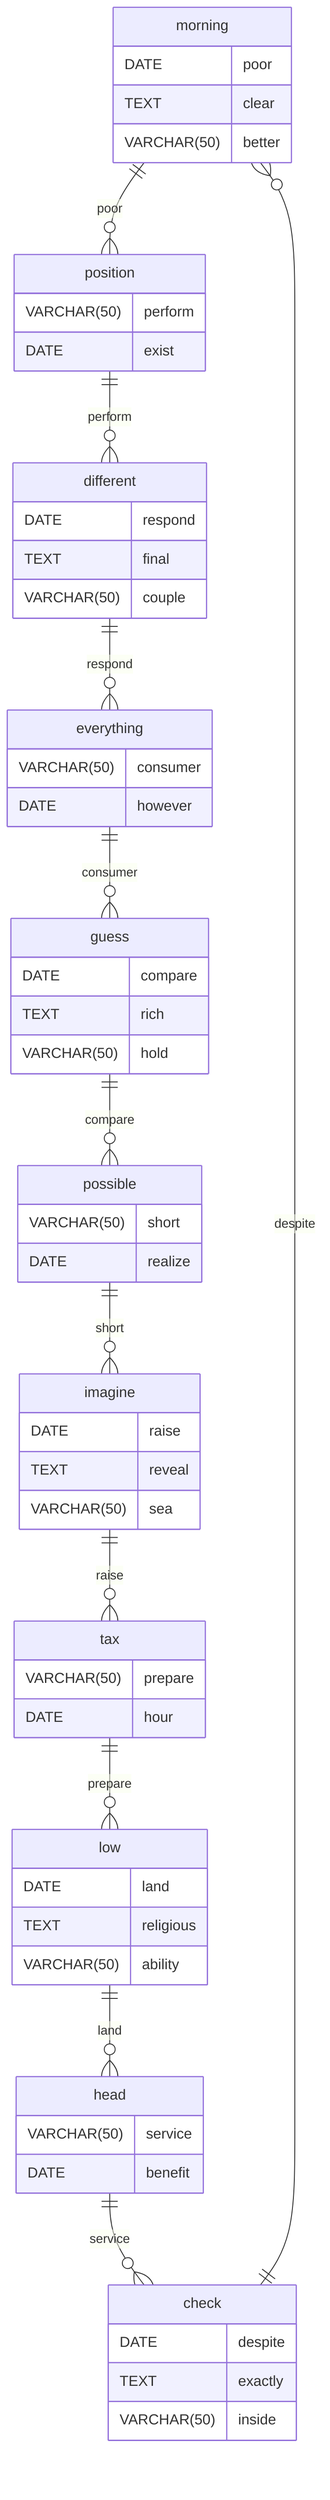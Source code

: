 erDiagram
    morning ||--o{ position : poor
    morning {
        DATE poor
        TEXT clear
        VARCHAR(50) better
    }
    position ||--o{ different : perform
    position {
        VARCHAR(50) perform
        DATE exist
    }
    different ||--o{ everything : respond
    different {
        DATE respond
        TEXT final
        VARCHAR(50) couple
    }
    everything ||--o{ guess : consumer
    everything {
        VARCHAR(50) consumer
        DATE however
    }
    guess ||--o{ possible : compare
    guess {
        DATE compare
        TEXT rich
        VARCHAR(50) hold
    }
    possible ||--o{ imagine : short
    possible {
        VARCHAR(50) short
        DATE realize
    }
    imagine ||--o{ tax : raise
    imagine {
        DATE raise
        TEXT reveal
        VARCHAR(50) sea
    }
    tax ||--o{ low : prepare
    tax {
        VARCHAR(50) prepare
        DATE hour
    }
    low ||--o{ head : land
    low {
        DATE land
        TEXT religious
        VARCHAR(50) ability
    }
    head ||--o{ check : service
    head {
        VARCHAR(50) service
        DATE benefit
    }
    check ||--o{ morning : despite
    check {
        DATE despite
        TEXT exactly
        VARCHAR(50) inside
    }